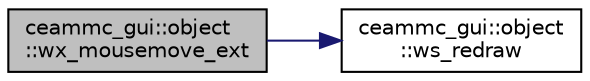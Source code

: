 digraph "ceammc_gui::object::wx_mousemove_ext"
{
  edge [fontname="Helvetica",fontsize="10",labelfontname="Helvetica",labelfontsize="10"];
  node [fontname="Helvetica",fontsize="10",shape=record];
  rankdir="LR";
  Node1 [label="ceammc_gui::object\l::wx_mousemove_ext",height=0.2,width=0.4,color="black", fillcolor="grey75", style="filled" fontcolor="black"];
  Node1 -> Node2 [color="midnightblue",fontsize="10",style="solid",fontname="Helvetica"];
  Node2 [label="ceammc_gui::object\l::ws_redraw",height=0.2,width=0.4,color="black", fillcolor="white", style="filled",URL="$classceammc__gui_1_1object.html#a6e732703a2204175a822c2fee54b8286",tooltip="CICM widget method: redraw. "];
}
